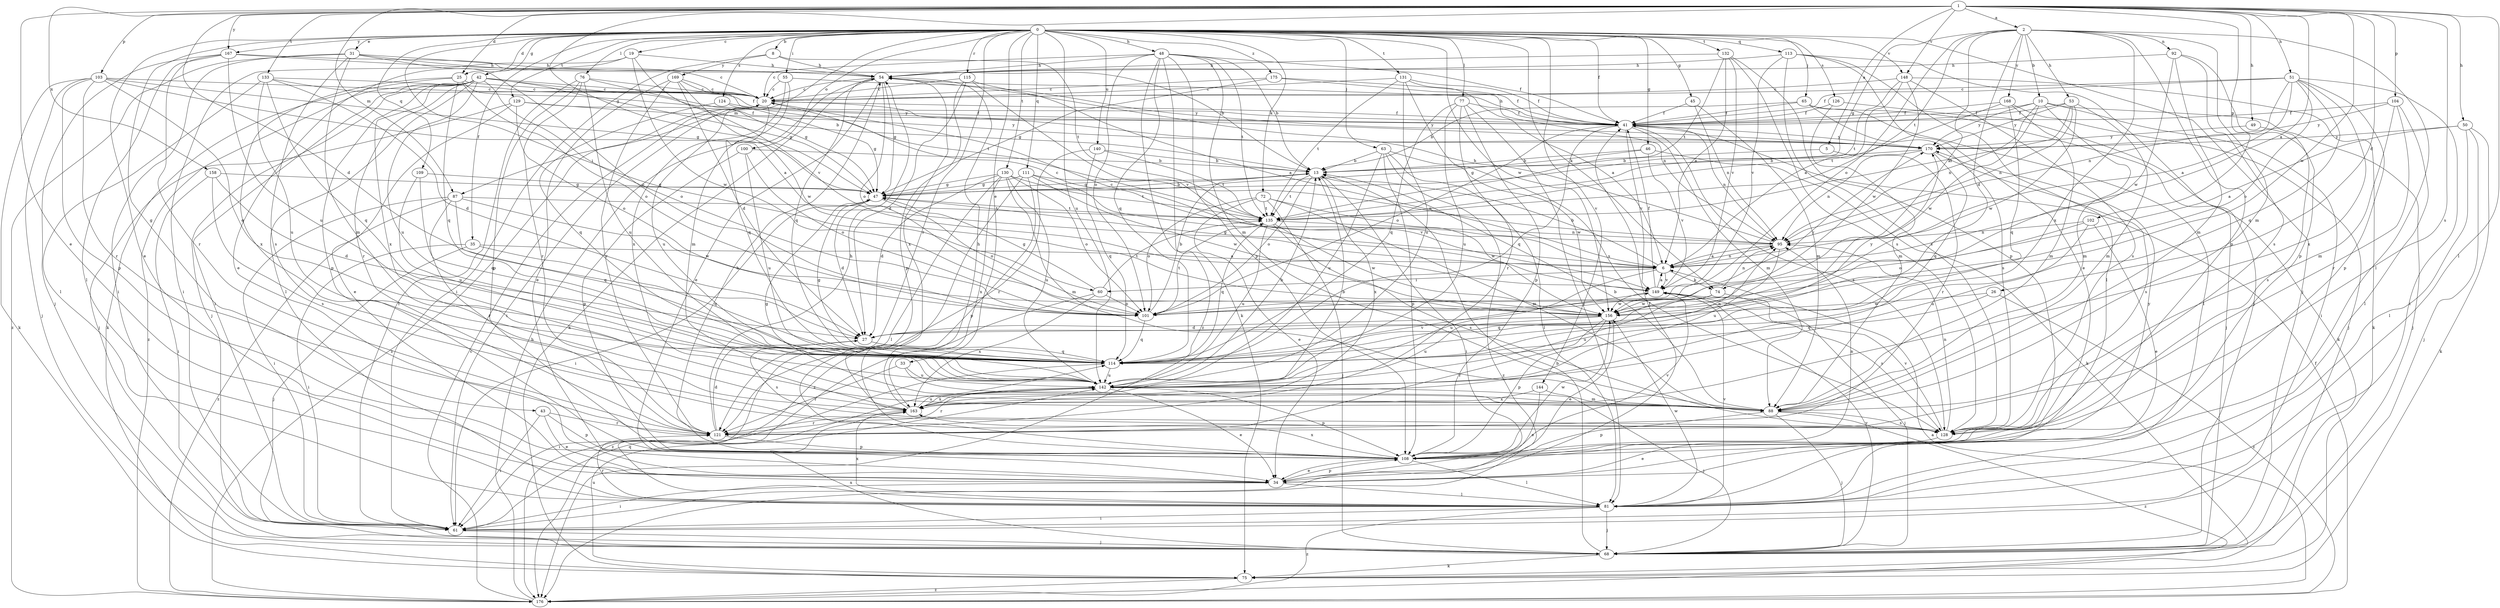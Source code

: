 strict digraph  {
0;
1;
2;
5;
6;
8;
10;
13;
19;
20;
25;
26;
27;
31;
33;
34;
35;
41;
42;
43;
45;
46;
47;
48;
49;
50;
51;
53;
54;
55;
60;
61;
63;
65;
68;
72;
74;
75;
76;
77;
81;
87;
88;
92;
95;
100;
101;
102;
103;
104;
108;
109;
111;
113;
114;
115;
121;
124;
126;
128;
129;
130;
131;
132;
133;
135;
140;
142;
144;
148;
149;
156;
158;
163;
167;
168;
169;
170;
175;
176;
0 -> 8  [label=b];
0 -> 19  [label=c];
0 -> 25  [label=d];
0 -> 31  [label=e];
0 -> 33  [label=e];
0 -> 34  [label=e];
0 -> 35  [label=f];
0 -> 41  [label=f];
0 -> 42  [label=g];
0 -> 43  [label=g];
0 -> 45  [label=g];
0 -> 46  [label=g];
0 -> 48  [label=h];
0 -> 55  [label=i];
0 -> 60  [label=i];
0 -> 63  [label=j];
0 -> 65  [label=j];
0 -> 68  [label=j];
0 -> 72  [label=k];
0 -> 74  [label=k];
0 -> 76  [label=l];
0 -> 77  [label=l];
0 -> 87  [label=m];
0 -> 100  [label=o];
0 -> 109  [label=q];
0 -> 111  [label=q];
0 -> 113  [label=q];
0 -> 115  [label=r];
0 -> 121  [label=r];
0 -> 124  [label=s];
0 -> 126  [label=s];
0 -> 129  [label=t];
0 -> 130  [label=t];
0 -> 131  [label=t];
0 -> 132  [label=t];
0 -> 140  [label=u];
0 -> 142  [label=u];
0 -> 144  [label=v];
0 -> 148  [label=v];
0 -> 156  [label=w];
0 -> 167  [label=y];
0 -> 175  [label=z];
1 -> 2  [label=a];
1 -> 5  [label=a];
1 -> 6  [label=a];
1 -> 25  [label=d];
1 -> 26  [label=d];
1 -> 27  [label=d];
1 -> 34  [label=e];
1 -> 47  [label=g];
1 -> 49  [label=h];
1 -> 50  [label=h];
1 -> 51  [label=h];
1 -> 81  [label=l];
1 -> 87  [label=m];
1 -> 102  [label=p];
1 -> 103  [label=p];
1 -> 104  [label=p];
1 -> 128  [label=s];
1 -> 133  [label=t];
1 -> 148  [label=v];
1 -> 156  [label=w];
1 -> 158  [label=x];
1 -> 167  [label=y];
2 -> 10  [label=b];
2 -> 27  [label=d];
2 -> 47  [label=g];
2 -> 53  [label=h];
2 -> 74  [label=k];
2 -> 81  [label=l];
2 -> 88  [label=m];
2 -> 92  [label=n];
2 -> 101  [label=o];
2 -> 108  [label=p];
2 -> 135  [label=t];
2 -> 163  [label=x];
2 -> 168  [label=y];
5 -> 13  [label=b];
5 -> 121  [label=r];
6 -> 13  [label=b];
6 -> 20  [label=c];
6 -> 47  [label=g];
6 -> 60  [label=i];
6 -> 74  [label=k];
6 -> 95  [label=n];
6 -> 142  [label=u];
6 -> 149  [label=v];
8 -> 54  [label=h];
8 -> 61  [label=i];
8 -> 135  [label=t];
8 -> 169  [label=y];
10 -> 41  [label=f];
10 -> 61  [label=i];
10 -> 68  [label=j];
10 -> 88  [label=m];
10 -> 95  [label=n];
10 -> 156  [label=w];
10 -> 170  [label=y];
13 -> 47  [label=g];
13 -> 61  [label=i];
13 -> 101  [label=o];
13 -> 135  [label=t];
13 -> 163  [label=x];
19 -> 34  [label=e];
19 -> 54  [label=h];
19 -> 61  [label=i];
19 -> 149  [label=v];
19 -> 156  [label=w];
20 -> 41  [label=f];
20 -> 61  [label=i];
20 -> 114  [label=q];
20 -> 142  [label=u];
20 -> 170  [label=y];
20 -> 176  [label=z];
25 -> 20  [label=c];
25 -> 75  [label=k];
25 -> 101  [label=o];
25 -> 114  [label=q];
25 -> 163  [label=x];
25 -> 170  [label=y];
26 -> 114  [label=q];
26 -> 156  [label=w];
26 -> 176  [label=z];
27 -> 114  [label=q];
27 -> 128  [label=s];
27 -> 170  [label=y];
31 -> 20  [label=c];
31 -> 54  [label=h];
31 -> 61  [label=i];
31 -> 88  [label=m];
31 -> 101  [label=o];
31 -> 128  [label=s];
31 -> 176  [label=z];
33 -> 88  [label=m];
33 -> 121  [label=r];
33 -> 142  [label=u];
34 -> 41  [label=f];
34 -> 61  [label=i];
34 -> 81  [label=l];
34 -> 108  [label=p];
35 -> 6  [label=a];
35 -> 61  [label=i];
35 -> 68  [label=j];
35 -> 114  [label=q];
41 -> 54  [label=h];
41 -> 88  [label=m];
41 -> 95  [label=n];
41 -> 101  [label=o];
41 -> 114  [label=q];
41 -> 128  [label=s];
41 -> 149  [label=v];
41 -> 170  [label=y];
42 -> 13  [label=b];
42 -> 20  [label=c];
42 -> 47  [label=g];
42 -> 61  [label=i];
42 -> 68  [label=j];
42 -> 81  [label=l];
42 -> 101  [label=o];
42 -> 108  [label=p];
42 -> 121  [label=r];
42 -> 142  [label=u];
42 -> 163  [label=x];
42 -> 176  [label=z];
43 -> 34  [label=e];
43 -> 61  [label=i];
43 -> 108  [label=p];
43 -> 121  [label=r];
45 -> 41  [label=f];
45 -> 88  [label=m];
45 -> 95  [label=n];
46 -> 13  [label=b];
46 -> 47  [label=g];
46 -> 75  [label=k];
46 -> 149  [label=v];
47 -> 13  [label=b];
47 -> 27  [label=d];
47 -> 61  [label=i];
47 -> 101  [label=o];
47 -> 135  [label=t];
48 -> 13  [label=b];
48 -> 20  [label=c];
48 -> 41  [label=f];
48 -> 54  [label=h];
48 -> 75  [label=k];
48 -> 88  [label=m];
48 -> 101  [label=o];
48 -> 108  [label=p];
48 -> 114  [label=q];
48 -> 135  [label=t];
48 -> 176  [label=z];
49 -> 128  [label=s];
49 -> 170  [label=y];
50 -> 6  [label=a];
50 -> 68  [label=j];
50 -> 75  [label=k];
50 -> 81  [label=l];
50 -> 170  [label=y];
51 -> 6  [label=a];
51 -> 20  [label=c];
51 -> 41  [label=f];
51 -> 61  [label=i];
51 -> 95  [label=n];
51 -> 101  [label=o];
51 -> 108  [label=p];
51 -> 114  [label=q];
51 -> 163  [label=x];
53 -> 41  [label=f];
53 -> 88  [label=m];
53 -> 95  [label=n];
53 -> 135  [label=t];
53 -> 156  [label=w];
53 -> 170  [label=y];
54 -> 20  [label=c];
54 -> 34  [label=e];
54 -> 47  [label=g];
54 -> 75  [label=k];
54 -> 101  [label=o];
54 -> 114  [label=q];
54 -> 163  [label=x];
55 -> 20  [label=c];
55 -> 88  [label=m];
55 -> 163  [label=x];
55 -> 170  [label=y];
60 -> 47  [label=g];
60 -> 101  [label=o];
60 -> 135  [label=t];
60 -> 163  [label=x];
60 -> 176  [label=z];
61 -> 68  [label=j];
61 -> 114  [label=q];
63 -> 13  [label=b];
63 -> 81  [label=l];
63 -> 108  [label=p];
63 -> 142  [label=u];
63 -> 156  [label=w];
63 -> 176  [label=z];
65 -> 13  [label=b];
65 -> 41  [label=f];
65 -> 68  [label=j];
65 -> 81  [label=l];
65 -> 128  [label=s];
68 -> 13  [label=b];
68 -> 75  [label=k];
68 -> 149  [label=v];
68 -> 163  [label=x];
72 -> 34  [label=e];
72 -> 68  [label=j];
72 -> 88  [label=m];
72 -> 101  [label=o];
72 -> 135  [label=t];
72 -> 156  [label=w];
74 -> 68  [label=j];
74 -> 95  [label=n];
74 -> 114  [label=q];
74 -> 142  [label=u];
74 -> 156  [label=w];
75 -> 142  [label=u];
75 -> 176  [label=z];
76 -> 20  [label=c];
76 -> 47  [label=g];
76 -> 61  [label=i];
76 -> 108  [label=p];
76 -> 121  [label=r];
76 -> 142  [label=u];
77 -> 41  [label=f];
77 -> 81  [label=l];
77 -> 108  [label=p];
77 -> 114  [label=q];
77 -> 121  [label=r];
77 -> 142  [label=u];
81 -> 61  [label=i];
81 -> 68  [label=j];
81 -> 121  [label=r];
81 -> 149  [label=v];
81 -> 156  [label=w];
81 -> 163  [label=x];
81 -> 176  [label=z];
87 -> 61  [label=i];
87 -> 114  [label=q];
87 -> 121  [label=r];
87 -> 135  [label=t];
87 -> 156  [label=w];
87 -> 176  [label=z];
88 -> 13  [label=b];
88 -> 47  [label=g];
88 -> 68  [label=j];
88 -> 108  [label=p];
88 -> 128  [label=s];
88 -> 176  [label=z];
92 -> 54  [label=h];
92 -> 88  [label=m];
92 -> 108  [label=p];
92 -> 128  [label=s];
92 -> 156  [label=w];
95 -> 6  [label=a];
95 -> 20  [label=c];
95 -> 54  [label=h];
95 -> 142  [label=u];
100 -> 13  [label=b];
100 -> 101  [label=o];
100 -> 108  [label=p];
100 -> 142  [label=u];
101 -> 13  [label=b];
101 -> 114  [label=q];
101 -> 135  [label=t];
101 -> 170  [label=y];
102 -> 34  [label=e];
102 -> 95  [label=n];
102 -> 101  [label=o];
102 -> 142  [label=u];
103 -> 6  [label=a];
103 -> 20  [label=c];
103 -> 47  [label=g];
103 -> 68  [label=j];
103 -> 75  [label=k];
103 -> 108  [label=p];
103 -> 114  [label=q];
103 -> 121  [label=r];
104 -> 41  [label=f];
104 -> 81  [label=l];
104 -> 88  [label=m];
104 -> 121  [label=r];
104 -> 170  [label=y];
108 -> 34  [label=e];
108 -> 54  [label=h];
108 -> 81  [label=l];
108 -> 95  [label=n];
108 -> 149  [label=v];
108 -> 156  [label=w];
108 -> 163  [label=x];
108 -> 170  [label=y];
109 -> 47  [label=g];
109 -> 114  [label=q];
109 -> 142  [label=u];
111 -> 47  [label=g];
111 -> 95  [label=n];
111 -> 108  [label=p];
111 -> 149  [label=v];
111 -> 156  [label=w];
111 -> 176  [label=z];
113 -> 34  [label=e];
113 -> 54  [label=h];
113 -> 68  [label=j];
113 -> 81  [label=l];
113 -> 128  [label=s];
113 -> 149  [label=v];
114 -> 47  [label=g];
114 -> 61  [label=i];
114 -> 95  [label=n];
114 -> 142  [label=u];
114 -> 149  [label=v];
115 -> 6  [label=a];
115 -> 20  [label=c];
115 -> 27  [label=d];
115 -> 108  [label=p];
115 -> 149  [label=v];
121 -> 27  [label=d];
121 -> 54  [label=h];
121 -> 108  [label=p];
124 -> 41  [label=f];
124 -> 47  [label=g];
124 -> 114  [label=q];
126 -> 41  [label=f];
126 -> 75  [label=k];
126 -> 88  [label=m];
128 -> 34  [label=e];
128 -> 95  [label=n];
128 -> 149  [label=v];
129 -> 34  [label=e];
129 -> 41  [label=f];
129 -> 68  [label=j];
129 -> 101  [label=o];
129 -> 170  [label=y];
130 -> 27  [label=d];
130 -> 47  [label=g];
130 -> 81  [label=l];
130 -> 88  [label=m];
130 -> 101  [label=o];
130 -> 135  [label=t];
130 -> 142  [label=u];
130 -> 163  [label=x];
131 -> 6  [label=a];
131 -> 20  [label=c];
131 -> 41  [label=f];
131 -> 128  [label=s];
131 -> 135  [label=t];
131 -> 142  [label=u];
132 -> 6  [label=a];
132 -> 54  [label=h];
132 -> 108  [label=p];
132 -> 128  [label=s];
132 -> 135  [label=t];
132 -> 149  [label=v];
133 -> 20  [label=c];
133 -> 27  [label=d];
133 -> 41  [label=f];
133 -> 81  [label=l];
133 -> 114  [label=q];
133 -> 142  [label=u];
135 -> 95  [label=n];
135 -> 114  [label=q];
135 -> 128  [label=s];
135 -> 142  [label=u];
135 -> 156  [label=w];
140 -> 13  [label=b];
140 -> 114  [label=q];
140 -> 121  [label=r];
140 -> 135  [label=t];
142 -> 13  [label=b];
142 -> 34  [label=e];
142 -> 88  [label=m];
142 -> 108  [label=p];
142 -> 121  [label=r];
142 -> 163  [label=x];
144 -> 34  [label=e];
144 -> 68  [label=j];
144 -> 163  [label=x];
148 -> 6  [label=a];
148 -> 20  [label=c];
148 -> 75  [label=k];
148 -> 128  [label=s];
148 -> 135  [label=t];
148 -> 156  [label=w];
149 -> 6  [label=a];
149 -> 41  [label=f];
149 -> 128  [label=s];
149 -> 156  [label=w];
156 -> 27  [label=d];
156 -> 34  [label=e];
156 -> 108  [label=p];
156 -> 121  [label=r];
156 -> 142  [label=u];
158 -> 27  [label=d];
158 -> 47  [label=g];
158 -> 61  [label=i];
158 -> 128  [label=s];
163 -> 13  [label=b];
163 -> 54  [label=h];
163 -> 121  [label=r];
163 -> 142  [label=u];
167 -> 13  [label=b];
167 -> 54  [label=h];
167 -> 68  [label=j];
167 -> 81  [label=l];
167 -> 121  [label=r];
167 -> 142  [label=u];
168 -> 41  [label=f];
168 -> 68  [label=j];
168 -> 88  [label=m];
168 -> 114  [label=q];
168 -> 135  [label=t];
169 -> 20  [label=c];
169 -> 27  [label=d];
169 -> 34  [label=e];
169 -> 121  [label=r];
169 -> 135  [label=t];
169 -> 156  [label=w];
170 -> 13  [label=b];
170 -> 95  [label=n];
170 -> 114  [label=q];
170 -> 128  [label=s];
175 -> 20  [label=c];
175 -> 41  [label=f];
175 -> 47  [label=g];
175 -> 95  [label=n];
176 -> 6  [label=a];
176 -> 20  [label=c];
176 -> 41  [label=f];
176 -> 54  [label=h];
}
